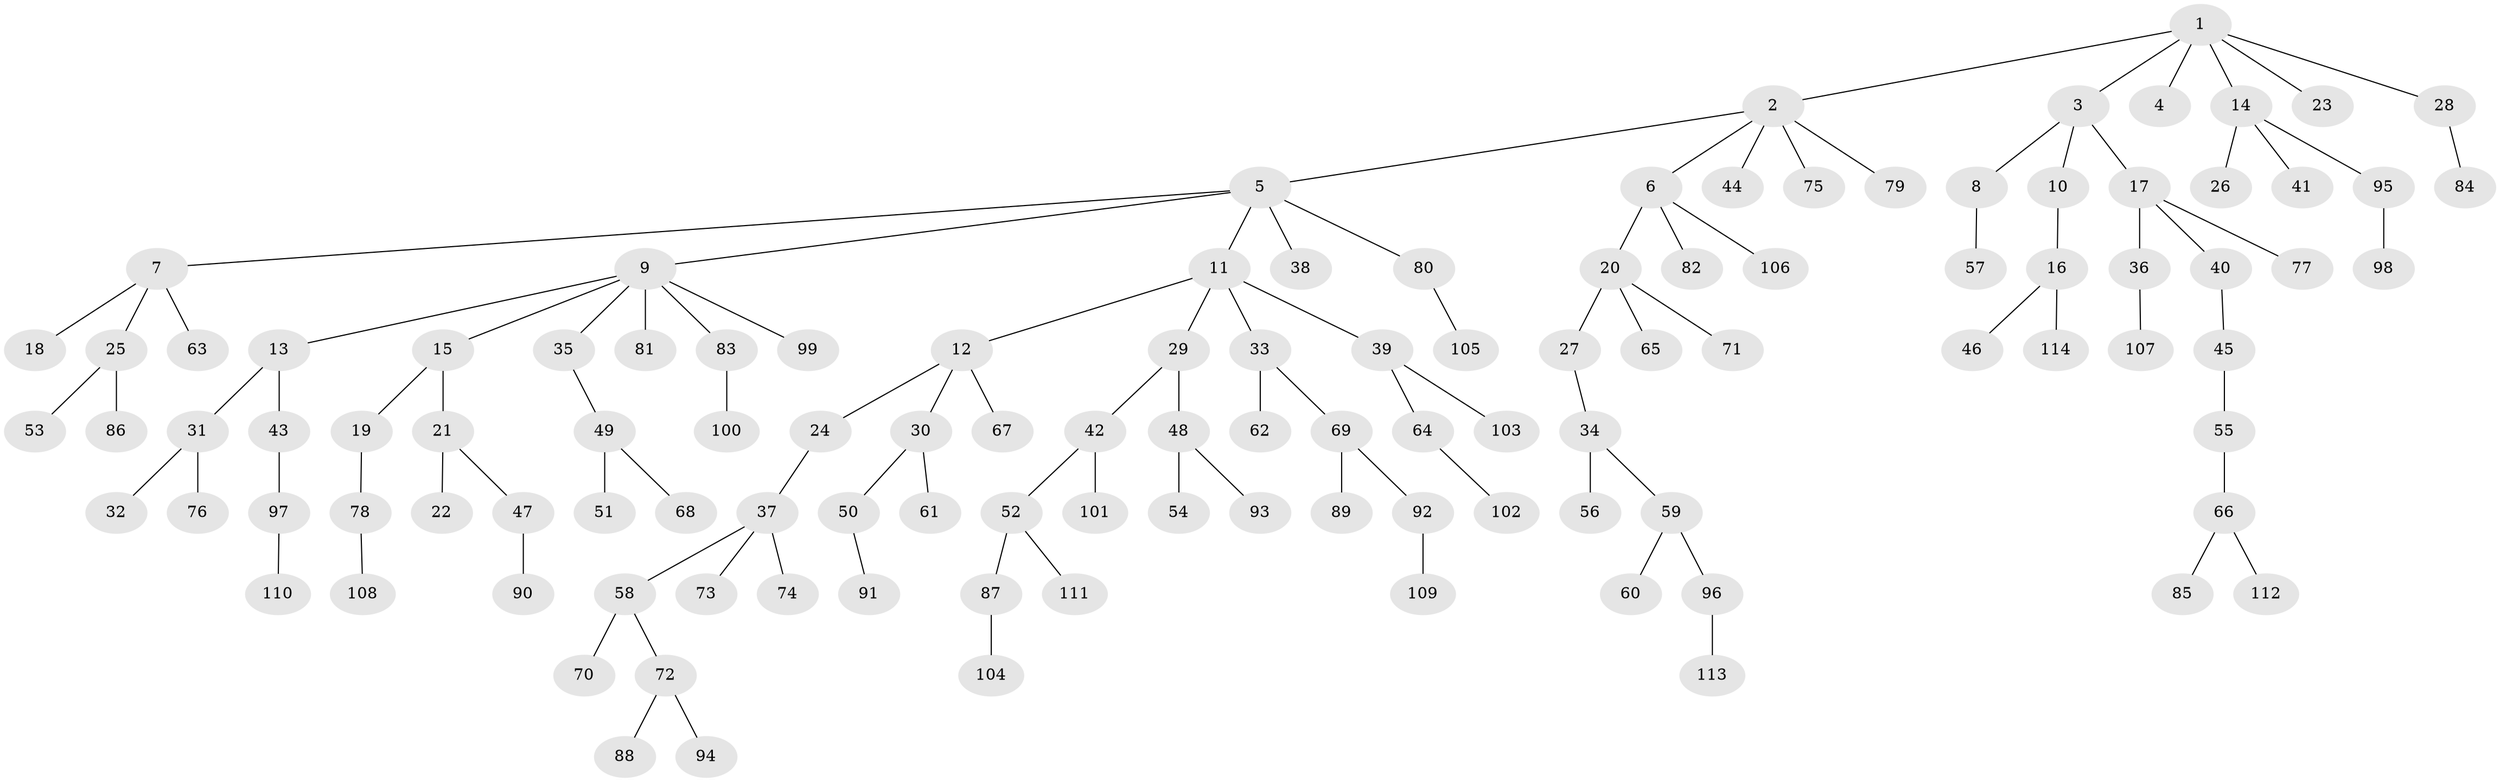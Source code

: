 // coarse degree distribution, {10: 0.022222222222222223, 6: 0.022222222222222223, 1: 0.6666666666666666, 13: 0.022222222222222223, 4: 0.022222222222222223, 2: 0.17777777777777778, 3: 0.06666666666666667}
// Generated by graph-tools (version 1.1) at 2025/19/03/04/25 18:19:13]
// undirected, 114 vertices, 113 edges
graph export_dot {
graph [start="1"]
  node [color=gray90,style=filled];
  1;
  2;
  3;
  4;
  5;
  6;
  7;
  8;
  9;
  10;
  11;
  12;
  13;
  14;
  15;
  16;
  17;
  18;
  19;
  20;
  21;
  22;
  23;
  24;
  25;
  26;
  27;
  28;
  29;
  30;
  31;
  32;
  33;
  34;
  35;
  36;
  37;
  38;
  39;
  40;
  41;
  42;
  43;
  44;
  45;
  46;
  47;
  48;
  49;
  50;
  51;
  52;
  53;
  54;
  55;
  56;
  57;
  58;
  59;
  60;
  61;
  62;
  63;
  64;
  65;
  66;
  67;
  68;
  69;
  70;
  71;
  72;
  73;
  74;
  75;
  76;
  77;
  78;
  79;
  80;
  81;
  82;
  83;
  84;
  85;
  86;
  87;
  88;
  89;
  90;
  91;
  92;
  93;
  94;
  95;
  96;
  97;
  98;
  99;
  100;
  101;
  102;
  103;
  104;
  105;
  106;
  107;
  108;
  109;
  110;
  111;
  112;
  113;
  114;
  1 -- 2;
  1 -- 3;
  1 -- 4;
  1 -- 14;
  1 -- 23;
  1 -- 28;
  2 -- 5;
  2 -- 6;
  2 -- 44;
  2 -- 75;
  2 -- 79;
  3 -- 8;
  3 -- 10;
  3 -- 17;
  5 -- 7;
  5 -- 9;
  5 -- 11;
  5 -- 38;
  5 -- 80;
  6 -- 20;
  6 -- 82;
  6 -- 106;
  7 -- 18;
  7 -- 25;
  7 -- 63;
  8 -- 57;
  9 -- 13;
  9 -- 15;
  9 -- 35;
  9 -- 81;
  9 -- 83;
  9 -- 99;
  10 -- 16;
  11 -- 12;
  11 -- 29;
  11 -- 33;
  11 -- 39;
  12 -- 24;
  12 -- 30;
  12 -- 67;
  13 -- 31;
  13 -- 43;
  14 -- 26;
  14 -- 41;
  14 -- 95;
  15 -- 19;
  15 -- 21;
  16 -- 46;
  16 -- 114;
  17 -- 36;
  17 -- 40;
  17 -- 77;
  19 -- 78;
  20 -- 27;
  20 -- 65;
  20 -- 71;
  21 -- 22;
  21 -- 47;
  24 -- 37;
  25 -- 53;
  25 -- 86;
  27 -- 34;
  28 -- 84;
  29 -- 42;
  29 -- 48;
  30 -- 50;
  30 -- 61;
  31 -- 32;
  31 -- 76;
  33 -- 62;
  33 -- 69;
  34 -- 56;
  34 -- 59;
  35 -- 49;
  36 -- 107;
  37 -- 58;
  37 -- 73;
  37 -- 74;
  39 -- 64;
  39 -- 103;
  40 -- 45;
  42 -- 52;
  42 -- 101;
  43 -- 97;
  45 -- 55;
  47 -- 90;
  48 -- 54;
  48 -- 93;
  49 -- 51;
  49 -- 68;
  50 -- 91;
  52 -- 87;
  52 -- 111;
  55 -- 66;
  58 -- 70;
  58 -- 72;
  59 -- 60;
  59 -- 96;
  64 -- 102;
  66 -- 85;
  66 -- 112;
  69 -- 89;
  69 -- 92;
  72 -- 88;
  72 -- 94;
  78 -- 108;
  80 -- 105;
  83 -- 100;
  87 -- 104;
  92 -- 109;
  95 -- 98;
  96 -- 113;
  97 -- 110;
}

